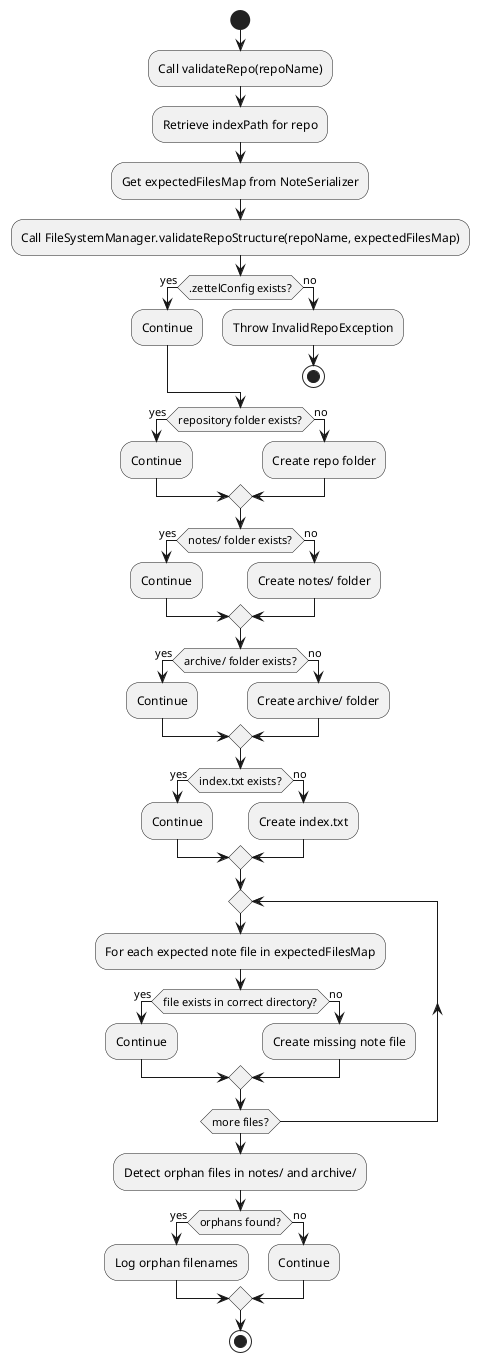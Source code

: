 @startuml StorageValidationFlow
start

:Call validateRepo(repoName);
:Retrieve indexPath for repo;
:Get expectedFilesMap from NoteSerializer;
:Call FileSystemManager.validateRepoStructure(repoName, expectedFilesMap);

if (.zettelConfig exists?) then (yes)
    :Continue;
else (no)
    :Throw InvalidRepoException;
    stop
endif

if (repository folder exists?) then (yes)
    :Continue;
else (no)
    :Create repo folder;
endif

if (notes/ folder exists?) then (yes)
    :Continue;
else (no)
    :Create notes/ folder;
endif

if (archive/ folder exists?) then (yes)
    :Continue;
else (no)
    :Create archive/ folder;
endif

if (index.txt exists?) then (yes)
    :Continue;
else (no)
    :Create index.txt;
endif

repeat
    :For each expected note file in expectedFilesMap;
    if (file exists in correct directory?) then (yes)
        :Continue;
    else (no)
        :Create missing note file;
    endif
repeat while (more files?)

:Detect orphan files in notes/ and archive/;
if (orphans found?) then (yes)
    :Log orphan filenames;
else (no)
    :Continue;
endif

stop
@enduml